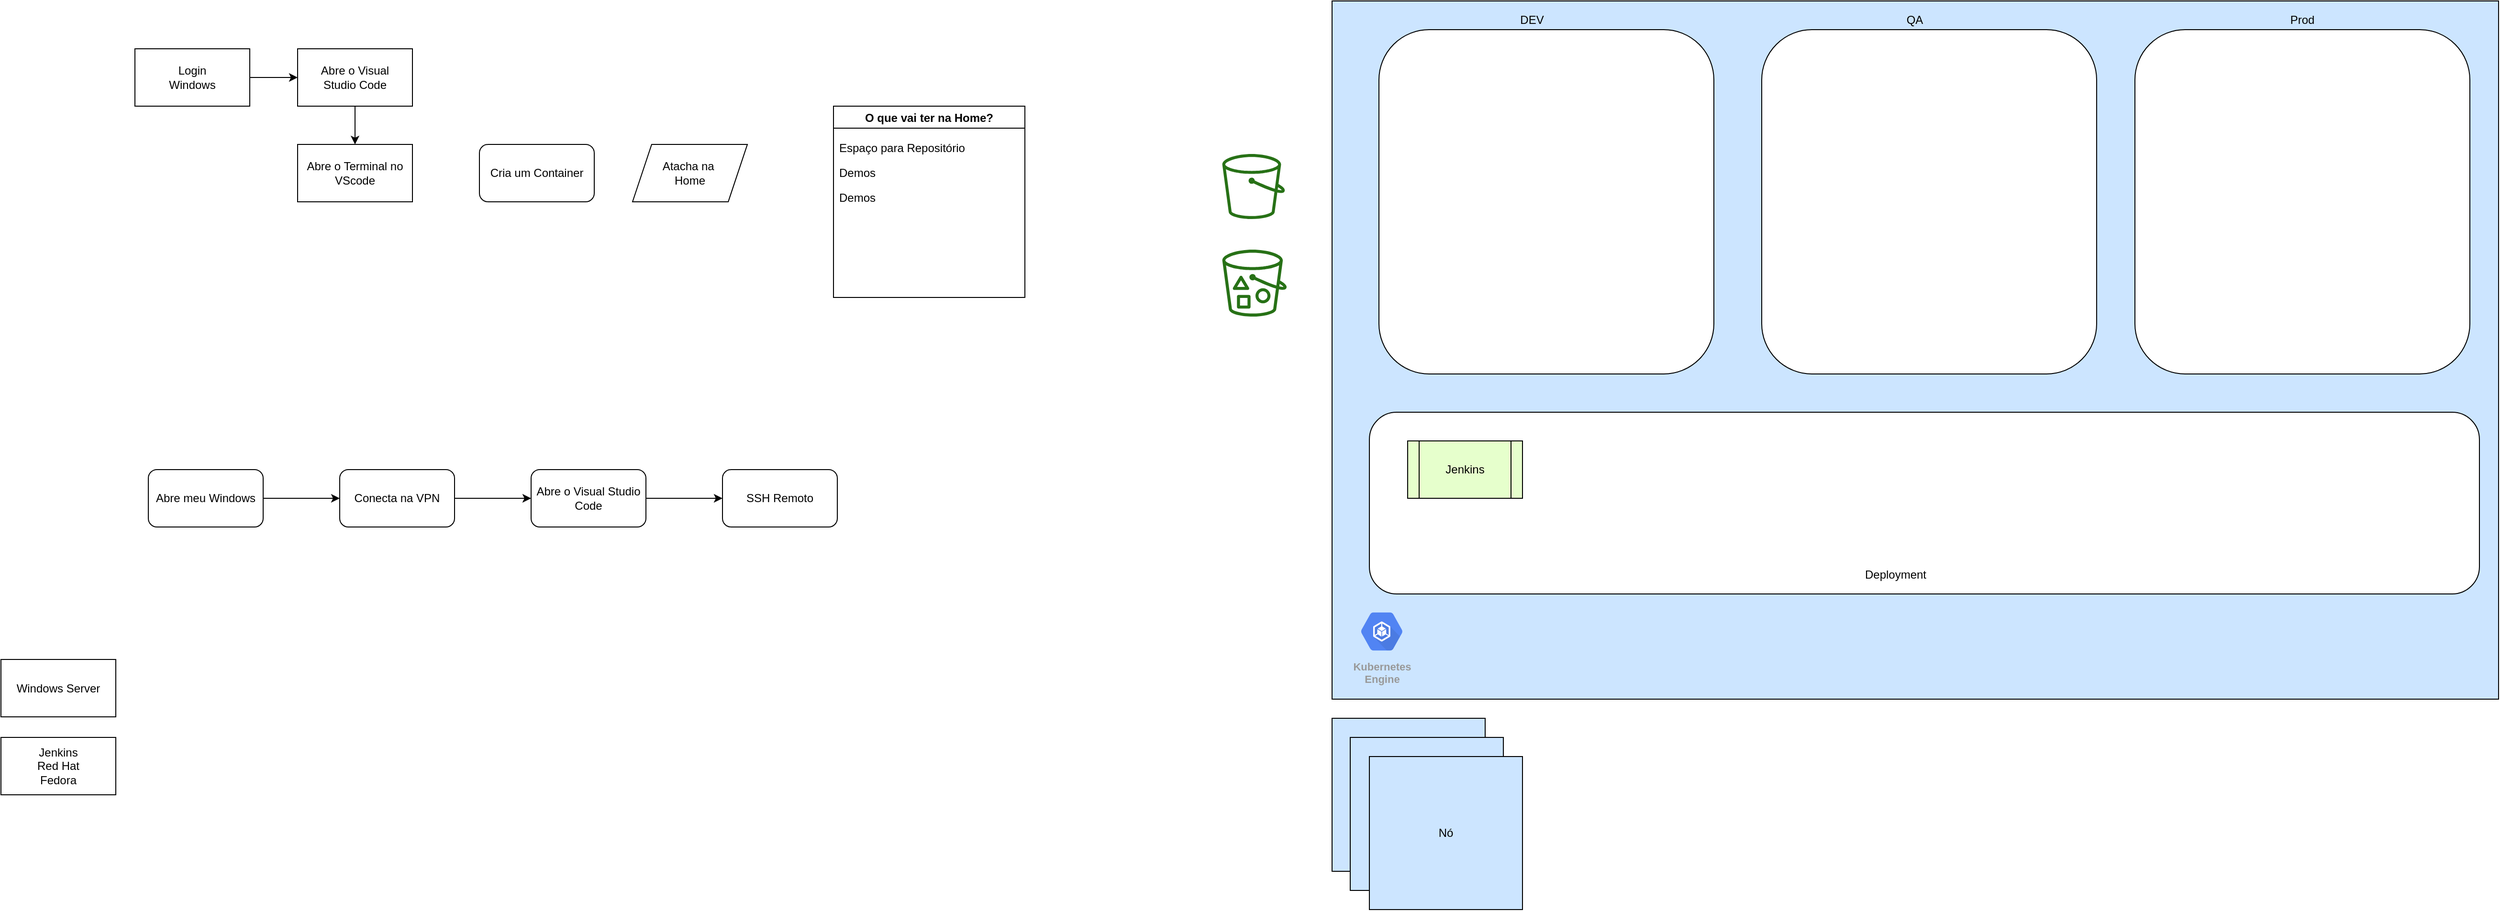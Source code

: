 <mxfile version="14.7.8" type="github">
  <diagram id="2yXUfH2hBGuVDx-Ssc9R" name="Page-1">
    <mxGraphModel dx="2378" dy="967" grid="1" gridSize="10" guides="1" tooltips="1" connect="1" arrows="1" fold="1" page="1" pageScale="1" pageWidth="827" pageHeight="1169" math="0" shadow="0">
      <root>
        <mxCell id="0" />
        <mxCell id="1" parent="0" />
        <mxCell id="6dO00wpbnuDbj8NP9QLM-44" value="" style="rounded=0;whiteSpace=wrap;html=1;fillColor=#CCE5FF;" parent="1" vertex="1">
          <mxGeometry x="1121" y="10" width="1219" height="730" as="geometry" />
        </mxCell>
        <mxCell id="6dO00wpbnuDbj8NP9QLM-5" value="" style="edgeStyle=orthogonalEdgeStyle;rounded=0;orthogonalLoop=1;jettySize=auto;html=1;" parent="1" source="6dO00wpbnuDbj8NP9QLM-1" target="6dO00wpbnuDbj8NP9QLM-2" edge="1">
          <mxGeometry relative="1" as="geometry" />
        </mxCell>
        <mxCell id="6dO00wpbnuDbj8NP9QLM-1" value="Login&lt;br&gt;Windows" style="rounded=0;whiteSpace=wrap;html=1;" parent="1" vertex="1">
          <mxGeometry x="-130" y="60" width="120" height="60" as="geometry" />
        </mxCell>
        <mxCell id="6dO00wpbnuDbj8NP9QLM-4" value="" style="edgeStyle=orthogonalEdgeStyle;rounded=0;orthogonalLoop=1;jettySize=auto;html=1;" parent="1" source="6dO00wpbnuDbj8NP9QLM-2" target="6dO00wpbnuDbj8NP9QLM-3" edge="1">
          <mxGeometry relative="1" as="geometry" />
        </mxCell>
        <mxCell id="6dO00wpbnuDbj8NP9QLM-2" value="Abre o Visual&lt;br&gt;Studio Code" style="rounded=0;whiteSpace=wrap;html=1;" parent="1" vertex="1">
          <mxGeometry x="40" y="60" width="120" height="60" as="geometry" />
        </mxCell>
        <mxCell id="6dO00wpbnuDbj8NP9QLM-3" value="Abre o Terminal no VScode" style="rounded=0;whiteSpace=wrap;html=1;" parent="1" vertex="1">
          <mxGeometry x="40" y="160" width="120" height="60" as="geometry" />
        </mxCell>
        <mxCell id="6dO00wpbnuDbj8NP9QLM-6" value="Cria um Container" style="rounded=1;whiteSpace=wrap;html=1;" parent="1" vertex="1">
          <mxGeometry x="230" y="160" width="120" height="60" as="geometry" />
        </mxCell>
        <mxCell id="6dO00wpbnuDbj8NP9QLM-7" value="Atacha na&amp;nbsp;&lt;br&gt;Home" style="shape=parallelogram;perimeter=parallelogramPerimeter;whiteSpace=wrap;html=1;fixedSize=1;" parent="1" vertex="1">
          <mxGeometry x="390" y="160" width="120" height="60" as="geometry" />
        </mxCell>
        <mxCell id="6dO00wpbnuDbj8NP9QLM-9" value="O que vai ter na Home?" style="swimlane;" parent="1" vertex="1">
          <mxGeometry x="600" y="120" width="200" height="200" as="geometry" />
        </mxCell>
        <mxCell id="6dO00wpbnuDbj8NP9QLM-11" value="Espaço para Repositório&#xa;" style="text;strokeColor=none;fillColor=none;align=left;verticalAlign=top;spacingLeft=4;spacingRight=4;overflow=hidden;rotatable=0;points=[[0,0.5],[1,0.5]];portConstraint=eastwest;" parent="6dO00wpbnuDbj8NP9QLM-9" vertex="1">
          <mxGeometry y="30" width="200" height="26" as="geometry" />
        </mxCell>
        <mxCell id="6dO00wpbnuDbj8NP9QLM-12" value="Demos" style="text;strokeColor=none;fillColor=none;align=left;verticalAlign=top;spacingLeft=4;spacingRight=4;overflow=hidden;rotatable=0;points=[[0,0.5],[1,0.5]];portConstraint=eastwest;" parent="6dO00wpbnuDbj8NP9QLM-9" vertex="1">
          <mxGeometry y="56" width="200" height="26" as="geometry" />
        </mxCell>
        <mxCell id="6dO00wpbnuDbj8NP9QLM-13" value="Demos" style="text;strokeColor=none;fillColor=none;align=left;verticalAlign=top;spacingLeft=4;spacingRight=4;overflow=hidden;rotatable=0;points=[[0,0.5],[1,0.5]];portConstraint=eastwest;" parent="6dO00wpbnuDbj8NP9QLM-9" vertex="1">
          <mxGeometry y="82" width="200" height="26" as="geometry" />
        </mxCell>
        <mxCell id="6dO00wpbnuDbj8NP9QLM-16" value="" style="edgeStyle=orthogonalEdgeStyle;rounded=0;orthogonalLoop=1;jettySize=auto;html=1;" parent="1" source="6dO00wpbnuDbj8NP9QLM-14" target="6dO00wpbnuDbj8NP9QLM-15" edge="1">
          <mxGeometry relative="1" as="geometry" />
        </mxCell>
        <mxCell id="6dO00wpbnuDbj8NP9QLM-14" value="Abre meu Windows" style="rounded=1;whiteSpace=wrap;html=1;" parent="1" vertex="1">
          <mxGeometry x="-116" y="500" width="120" height="60" as="geometry" />
        </mxCell>
        <mxCell id="6dO00wpbnuDbj8NP9QLM-18" value="" style="edgeStyle=orthogonalEdgeStyle;rounded=0;orthogonalLoop=1;jettySize=auto;html=1;" parent="1" source="6dO00wpbnuDbj8NP9QLM-15" target="6dO00wpbnuDbj8NP9QLM-17" edge="1">
          <mxGeometry relative="1" as="geometry" />
        </mxCell>
        <mxCell id="6dO00wpbnuDbj8NP9QLM-15" value="Conecta na VPN" style="whiteSpace=wrap;html=1;rounded=1;" parent="1" vertex="1">
          <mxGeometry x="84" y="500" width="120" height="60" as="geometry" />
        </mxCell>
        <mxCell id="6dO00wpbnuDbj8NP9QLM-20" value="" style="edgeStyle=orthogonalEdgeStyle;rounded=0;orthogonalLoop=1;jettySize=auto;html=1;" parent="1" source="6dO00wpbnuDbj8NP9QLM-17" target="6dO00wpbnuDbj8NP9QLM-19" edge="1">
          <mxGeometry relative="1" as="geometry" />
        </mxCell>
        <mxCell id="6dO00wpbnuDbj8NP9QLM-17" value="Abre o Visual Studio Code" style="whiteSpace=wrap;html=1;rounded=1;" parent="1" vertex="1">
          <mxGeometry x="284" y="500" width="120" height="60" as="geometry" />
        </mxCell>
        <mxCell id="6dO00wpbnuDbj8NP9QLM-19" value="SSH Remoto" style="whiteSpace=wrap;html=1;rounded=1;" parent="1" vertex="1">
          <mxGeometry x="484" y="500" width="120" height="60" as="geometry" />
        </mxCell>
        <mxCell id="6dO00wpbnuDbj8NP9QLM-22" value="" style="rounded=1;whiteSpace=wrap;html=1;" parent="1" vertex="1">
          <mxGeometry x="1170" y="40" width="350" height="360" as="geometry" />
        </mxCell>
        <mxCell id="6dO00wpbnuDbj8NP9QLM-23" value="DEV" style="text;html=1;strokeColor=none;fillColor=none;align=center;verticalAlign=middle;whiteSpace=wrap;rounded=0;" parent="1" vertex="1">
          <mxGeometry x="1310" y="20" width="40" height="20" as="geometry" />
        </mxCell>
        <mxCell id="6dO00wpbnuDbj8NP9QLM-25" value="" style="rounded=1;whiteSpace=wrap;html=1;" parent="1" vertex="1">
          <mxGeometry x="1570" y="40" width="350" height="360" as="geometry" />
        </mxCell>
        <mxCell id="6dO00wpbnuDbj8NP9QLM-26" value="QA" style="text;html=1;strokeColor=none;fillColor=none;align=center;verticalAlign=middle;whiteSpace=wrap;rounded=0;" parent="1" vertex="1">
          <mxGeometry x="1710" y="20" width="40" height="20" as="geometry" />
        </mxCell>
        <mxCell id="6dO00wpbnuDbj8NP9QLM-28" value="" style="rounded=1;whiteSpace=wrap;html=1;" parent="1" vertex="1">
          <mxGeometry x="1960" y="40" width="350" height="360" as="geometry" />
        </mxCell>
        <mxCell id="6dO00wpbnuDbj8NP9QLM-29" value="Prod" style="text;html=1;strokeColor=none;fillColor=none;align=center;verticalAlign=middle;whiteSpace=wrap;rounded=0;" parent="1" vertex="1">
          <mxGeometry x="2115" y="20" width="40" height="20" as="geometry" />
        </mxCell>
        <mxCell id="6dO00wpbnuDbj8NP9QLM-31" value="" style="rounded=1;whiteSpace=wrap;html=1;" parent="1" vertex="1">
          <mxGeometry x="1160" y="440" width="1160" height="190" as="geometry" />
        </mxCell>
        <mxCell id="6dO00wpbnuDbj8NP9QLM-32" value="Jenkins" style="shape=process;whiteSpace=wrap;html=1;backgroundOutline=1;fillColor=#E6FFCC;" parent="1" vertex="1">
          <mxGeometry x="1200" y="470" width="120" height="60" as="geometry" />
        </mxCell>
        <mxCell id="6dO00wpbnuDbj8NP9QLM-34" value="Deployment" style="text;html=1;strokeColor=none;fillColor=none;align=center;verticalAlign=middle;whiteSpace=wrap;rounded=0;" parent="1" vertex="1">
          <mxGeometry x="1690" y="600" width="40" height="20" as="geometry" />
        </mxCell>
        <mxCell id="6dO00wpbnuDbj8NP9QLM-41" value="Nó" style="whiteSpace=wrap;html=1;aspect=fixed;fillColor=#CCE5FF;" parent="1" vertex="1">
          <mxGeometry x="1121" y="760" width="160" height="160" as="geometry" />
        </mxCell>
        <mxCell id="6dO00wpbnuDbj8NP9QLM-43" value="Kubernetes&#xa;Engine" style="html=1;fillColor=#5184F3;strokeColor=none;verticalAlign=top;labelPosition=center;verticalLabelPosition=bottom;align=center;spacingTop=-6;fontSize=11;fontStyle=1;fontColor=#999999;shape=mxgraph.gcp2.hexIcon;prIcon=container_engine" parent="1" vertex="1">
          <mxGeometry x="1140" y="640" width="66" height="58.5" as="geometry" />
        </mxCell>
        <mxCell id="6dO00wpbnuDbj8NP9QLM-45" value="Nó" style="whiteSpace=wrap;html=1;aspect=fixed;fillColor=#CCE5FF;" parent="1" vertex="1">
          <mxGeometry x="1140" y="780" width="160" height="160" as="geometry" />
        </mxCell>
        <mxCell id="6dO00wpbnuDbj8NP9QLM-46" value="Nó" style="whiteSpace=wrap;html=1;aspect=fixed;fillColor=#CCE5FF;" parent="1" vertex="1">
          <mxGeometry x="1160" y="800" width="160" height="160" as="geometry" />
        </mxCell>
        <mxCell id="6dO00wpbnuDbj8NP9QLM-47" value="" style="outlineConnect=0;fontColor=#232F3E;gradientColor=none;fillColor=#277116;strokeColor=none;dashed=0;verticalLabelPosition=bottom;verticalAlign=top;align=center;html=1;fontSize=12;fontStyle=0;aspect=fixed;pointerEvents=1;shape=mxgraph.aws4.bucket_with_objects;" parent="1" vertex="1">
          <mxGeometry x="1006.31" y="270" width="67.31" height="70" as="geometry" />
        </mxCell>
        <mxCell id="6dO00wpbnuDbj8NP9QLM-48" value="" style="outlineConnect=0;fontColor=#232F3E;gradientColor=none;fillColor=#277116;strokeColor=none;dashed=0;verticalLabelPosition=bottom;verticalAlign=top;align=center;html=1;fontSize=12;fontStyle=0;aspect=fixed;pointerEvents=1;shape=mxgraph.aws4.bucket;" parent="1" vertex="1">
          <mxGeometry x="1006.31" y="170" width="65.38" height="68" as="geometry" />
        </mxCell>
        <mxCell id="6dO00wpbnuDbj8NP9QLM-49" value="" style="shape=image;html=1;verticalAlign=top;verticalLabelPosition=bottom;labelBackgroundColor=#ffffff;imageAspect=0;aspect=fixed;image=https://cdn2.iconfinder.com/data/icons/designer-skills/128/bitbucket-repository-svn-manage-files-contribute-branch-128.png;fillColor=#CCE5FF;" parent="1" vertex="1">
          <mxGeometry x="1000" y="362" width="78" height="78" as="geometry" />
        </mxCell>
        <mxCell id="LhIqq90Hj7kXn5sjoa8O-1" value="Windows Server" style="rounded=0;whiteSpace=wrap;html=1;fillColor=none;" vertex="1" parent="1">
          <mxGeometry x="-270" y="698.5" width="120" height="60" as="geometry" />
        </mxCell>
        <mxCell id="LhIqq90Hj7kXn5sjoa8O-2" value="Jenkins&lt;br&gt;Red Hat&lt;br&gt;Fedora" style="rounded=0;whiteSpace=wrap;html=1;fillColor=none;" vertex="1" parent="1">
          <mxGeometry x="-270" y="780" width="120" height="60" as="geometry" />
        </mxCell>
      </root>
    </mxGraphModel>
  </diagram>
</mxfile>
